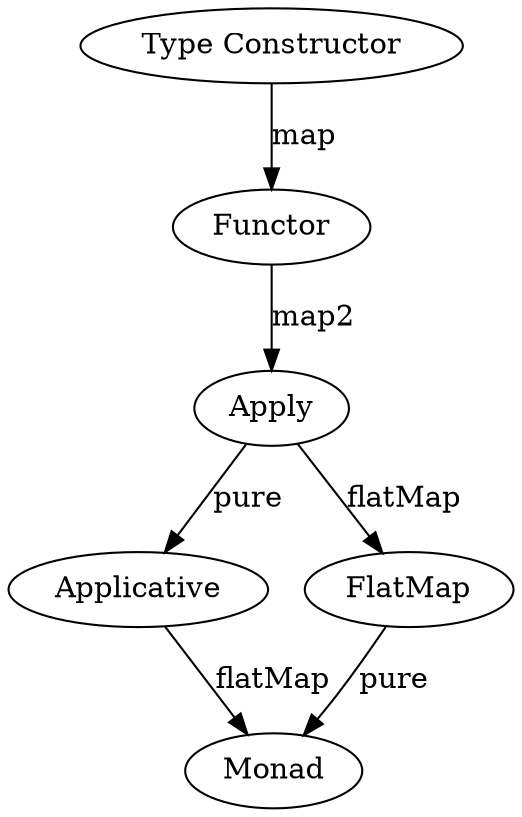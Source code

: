 digraph {
    Nothing[label="Type Constructor"]
    Functor
    Apply[class="disabled"]
    Applicative[class="disabled"]
    FlatMap[class="disabled"]
    Monad[class="impossible,disabled"]

    Nothing -> Functor[label="map"]
    Functor -> Apply[label="map2" class="disabled"]
    Apply -> Applicative[label="pure" class="disabled"]
    Apply -> FlatMap[label="flatMap" class="disabled"]
    Applicative -> Monad[label="flatMap" class="disabled"]
    FlatMap -> Monad[label="pure" class="impossible,disabled"]
}
